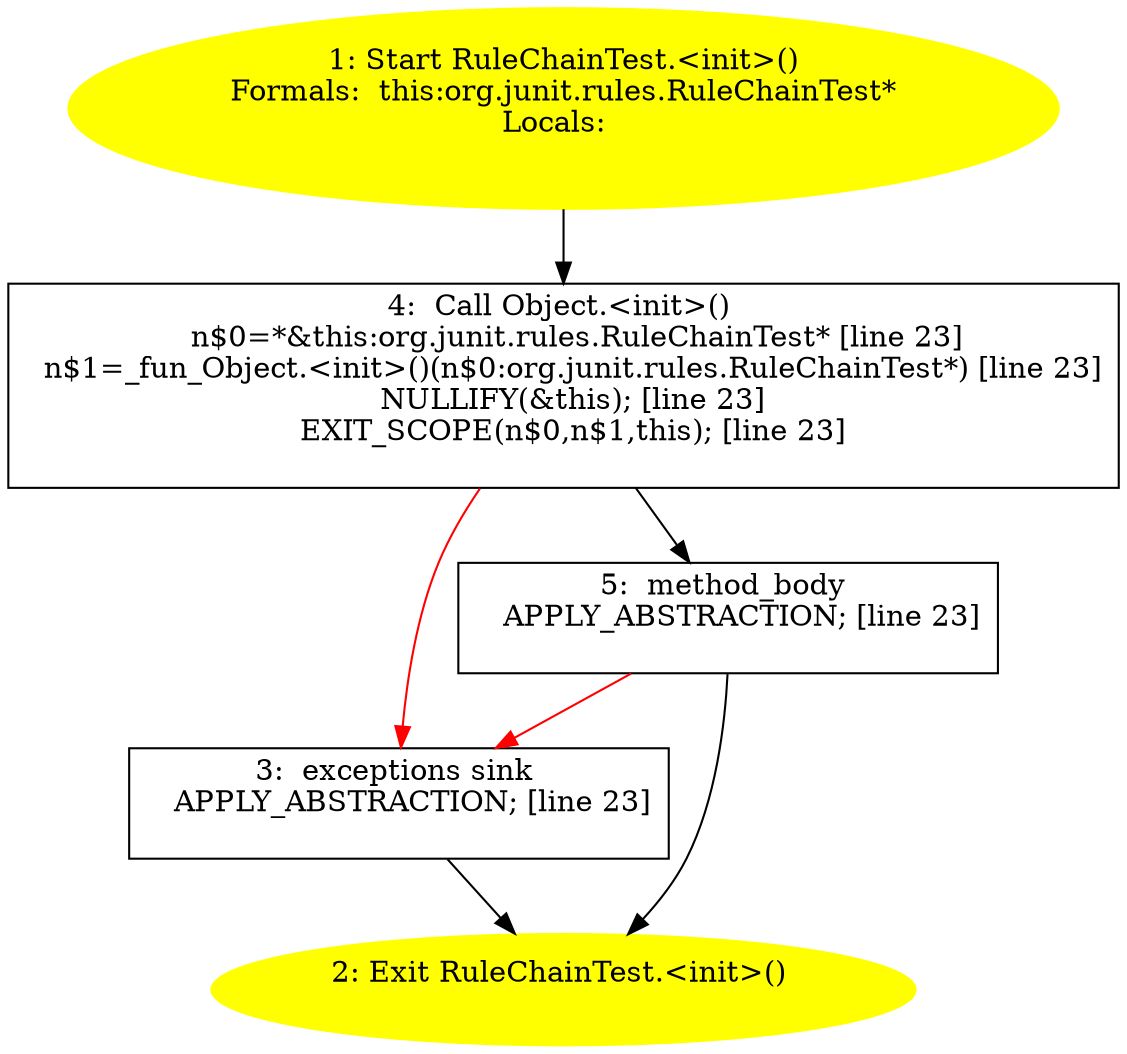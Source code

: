 /* @generated */
digraph cfg {
"org.junit.rules.RuleChainTest.<init>().8a9f7992a6978327b6a777d21583bed6_1" [label="1: Start RuleChainTest.<init>()\nFormals:  this:org.junit.rules.RuleChainTest*\nLocals:  \n  " color=yellow style=filled]
	

	 "org.junit.rules.RuleChainTest.<init>().8a9f7992a6978327b6a777d21583bed6_1" -> "org.junit.rules.RuleChainTest.<init>().8a9f7992a6978327b6a777d21583bed6_4" ;
"org.junit.rules.RuleChainTest.<init>().8a9f7992a6978327b6a777d21583bed6_2" [label="2: Exit RuleChainTest.<init>() \n  " color=yellow style=filled]
	

"org.junit.rules.RuleChainTest.<init>().8a9f7992a6978327b6a777d21583bed6_3" [label="3:  exceptions sink \n   APPLY_ABSTRACTION; [line 23]\n " shape="box"]
	

	 "org.junit.rules.RuleChainTest.<init>().8a9f7992a6978327b6a777d21583bed6_3" -> "org.junit.rules.RuleChainTest.<init>().8a9f7992a6978327b6a777d21583bed6_2" ;
"org.junit.rules.RuleChainTest.<init>().8a9f7992a6978327b6a777d21583bed6_4" [label="4:  Call Object.<init>() \n   n$0=*&this:org.junit.rules.RuleChainTest* [line 23]\n  n$1=_fun_Object.<init>()(n$0:org.junit.rules.RuleChainTest*) [line 23]\n  NULLIFY(&this); [line 23]\n  EXIT_SCOPE(n$0,n$1,this); [line 23]\n " shape="box"]
	

	 "org.junit.rules.RuleChainTest.<init>().8a9f7992a6978327b6a777d21583bed6_4" -> "org.junit.rules.RuleChainTest.<init>().8a9f7992a6978327b6a777d21583bed6_5" ;
	 "org.junit.rules.RuleChainTest.<init>().8a9f7992a6978327b6a777d21583bed6_4" -> "org.junit.rules.RuleChainTest.<init>().8a9f7992a6978327b6a777d21583bed6_3" [color="red" ];
"org.junit.rules.RuleChainTest.<init>().8a9f7992a6978327b6a777d21583bed6_5" [label="5:  method_body \n   APPLY_ABSTRACTION; [line 23]\n " shape="box"]
	

	 "org.junit.rules.RuleChainTest.<init>().8a9f7992a6978327b6a777d21583bed6_5" -> "org.junit.rules.RuleChainTest.<init>().8a9f7992a6978327b6a777d21583bed6_2" ;
	 "org.junit.rules.RuleChainTest.<init>().8a9f7992a6978327b6a777d21583bed6_5" -> "org.junit.rules.RuleChainTest.<init>().8a9f7992a6978327b6a777d21583bed6_3" [color="red" ];
}

